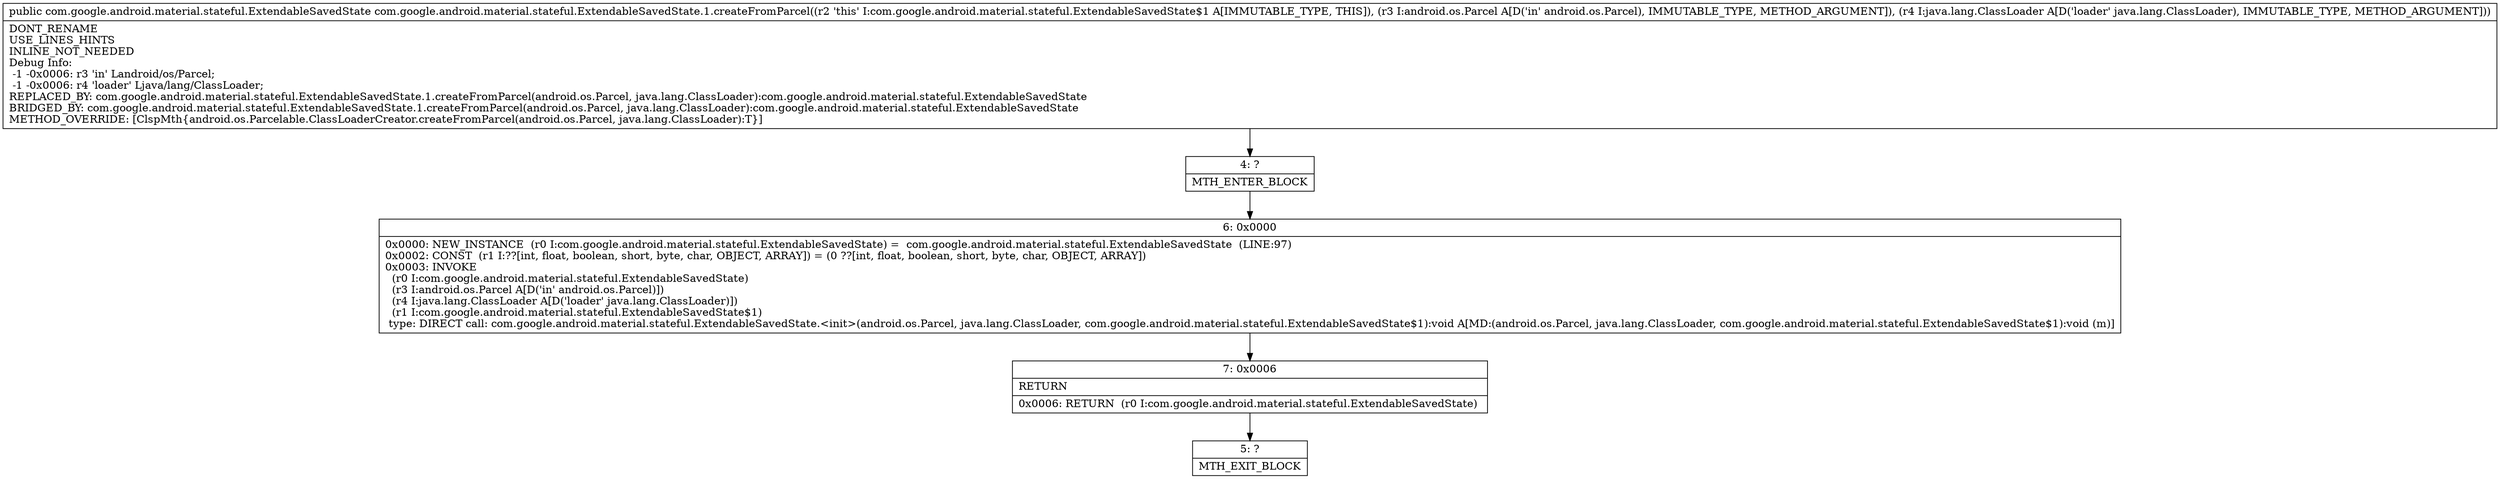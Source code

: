 digraph "CFG forcom.google.android.material.stateful.ExtendableSavedState.1.createFromParcel(Landroid\/os\/Parcel;Ljava\/lang\/ClassLoader;)Lcom\/google\/android\/material\/stateful\/ExtendableSavedState;" {
Node_4 [shape=record,label="{4\:\ ?|MTH_ENTER_BLOCK\l}"];
Node_6 [shape=record,label="{6\:\ 0x0000|0x0000: NEW_INSTANCE  (r0 I:com.google.android.material.stateful.ExtendableSavedState) =  com.google.android.material.stateful.ExtendableSavedState  (LINE:97)\l0x0002: CONST  (r1 I:??[int, float, boolean, short, byte, char, OBJECT, ARRAY]) = (0 ??[int, float, boolean, short, byte, char, OBJECT, ARRAY]) \l0x0003: INVOKE  \l  (r0 I:com.google.android.material.stateful.ExtendableSavedState)\l  (r3 I:android.os.Parcel A[D('in' android.os.Parcel)])\l  (r4 I:java.lang.ClassLoader A[D('loader' java.lang.ClassLoader)])\l  (r1 I:com.google.android.material.stateful.ExtendableSavedState$1)\l type: DIRECT call: com.google.android.material.stateful.ExtendableSavedState.\<init\>(android.os.Parcel, java.lang.ClassLoader, com.google.android.material.stateful.ExtendableSavedState$1):void A[MD:(android.os.Parcel, java.lang.ClassLoader, com.google.android.material.stateful.ExtendableSavedState$1):void (m)]\l}"];
Node_7 [shape=record,label="{7\:\ 0x0006|RETURN\l|0x0006: RETURN  (r0 I:com.google.android.material.stateful.ExtendableSavedState) \l}"];
Node_5 [shape=record,label="{5\:\ ?|MTH_EXIT_BLOCK\l}"];
MethodNode[shape=record,label="{public com.google.android.material.stateful.ExtendableSavedState com.google.android.material.stateful.ExtendableSavedState.1.createFromParcel((r2 'this' I:com.google.android.material.stateful.ExtendableSavedState$1 A[IMMUTABLE_TYPE, THIS]), (r3 I:android.os.Parcel A[D('in' android.os.Parcel), IMMUTABLE_TYPE, METHOD_ARGUMENT]), (r4 I:java.lang.ClassLoader A[D('loader' java.lang.ClassLoader), IMMUTABLE_TYPE, METHOD_ARGUMENT]))  | DONT_RENAME\lUSE_LINES_HINTS\lINLINE_NOT_NEEDED\lDebug Info:\l  \-1 \-0x0006: r3 'in' Landroid\/os\/Parcel;\l  \-1 \-0x0006: r4 'loader' Ljava\/lang\/ClassLoader;\lREPLACED_BY: com.google.android.material.stateful.ExtendableSavedState.1.createFromParcel(android.os.Parcel, java.lang.ClassLoader):com.google.android.material.stateful.ExtendableSavedState\lBRIDGED_BY: com.google.android.material.stateful.ExtendableSavedState.1.createFromParcel(android.os.Parcel, java.lang.ClassLoader):com.google.android.material.stateful.ExtendableSavedState\lMETHOD_OVERRIDE: [ClspMth\{android.os.Parcelable.ClassLoaderCreator.createFromParcel(android.os.Parcel, java.lang.ClassLoader):T\}]\l}"];
MethodNode -> Node_4;Node_4 -> Node_6;
Node_6 -> Node_7;
Node_7 -> Node_5;
}

